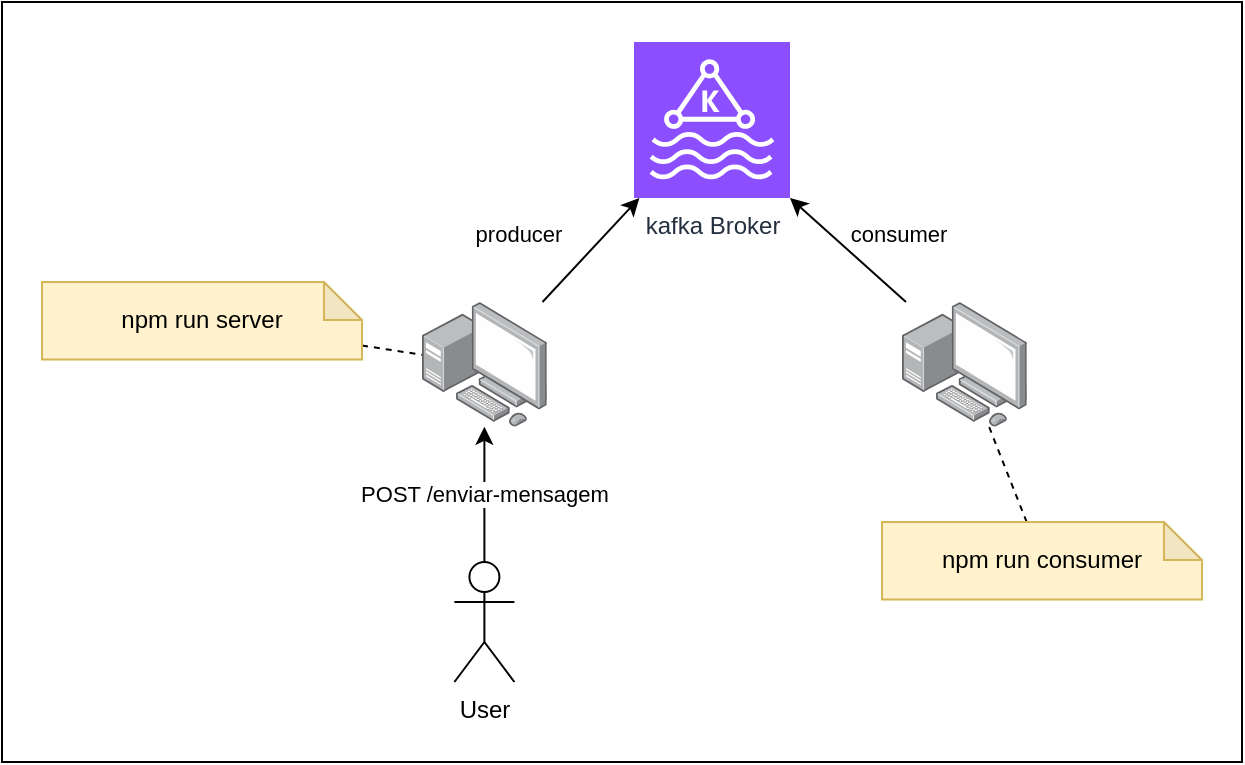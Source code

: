 <mxfile version="22.0.3" type="device">
  <diagram name="Page-1" id="67LjSn2wYaZvnsGKVz7s">
    <mxGraphModel dx="954" dy="674" grid="1" gridSize="10" guides="1" tooltips="1" connect="1" arrows="1" fold="1" page="1" pageScale="1" pageWidth="850" pageHeight="1100" math="0" shadow="0">
      <root>
        <mxCell id="0" />
        <mxCell id="1" parent="0" />
        <mxCell id="VIDezp8EO2Zv_-W7n208-1" value="" style="rounded=0;whiteSpace=wrap;html=1;" vertex="1" parent="1">
          <mxGeometry x="70" y="140" width="620" height="380" as="geometry" />
        </mxCell>
        <mxCell id="MdBOS8Fy-Uzz-wKaNLpx-3" value="POST /enviar-mensagem" style="rounded=0;orthogonalLoop=1;jettySize=auto;html=1;" parent="1" source="MdBOS8Fy-Uzz-wKaNLpx-1" target="MdBOS8Fy-Uzz-wKaNLpx-2" edge="1">
          <mxGeometry relative="1" as="geometry" />
        </mxCell>
        <mxCell id="MdBOS8Fy-Uzz-wKaNLpx-1" value="User" style="shape=umlActor;verticalLabelPosition=bottom;verticalAlign=top;html=1;outlineConnect=0;" parent="1" vertex="1">
          <mxGeometry x="296.2" y="420" width="30" height="60" as="geometry" />
        </mxCell>
        <mxCell id="MdBOS8Fy-Uzz-wKaNLpx-5" style="rounded=0;orthogonalLoop=1;jettySize=auto;html=1;" parent="1" source="MdBOS8Fy-Uzz-wKaNLpx-2" target="MdBOS8Fy-Uzz-wKaNLpx-4" edge="1">
          <mxGeometry relative="1" as="geometry" />
        </mxCell>
        <mxCell id="MdBOS8Fy-Uzz-wKaNLpx-6" value="producer" style="edgeLabel;html=1;align=center;verticalAlign=middle;resizable=0;points=[];" parent="MdBOS8Fy-Uzz-wKaNLpx-5" vertex="1" connectable="0">
          <mxGeometry x="-0.03" relative="1" as="geometry">
            <mxPoint x="-36" y="-9" as="offset" />
          </mxGeometry>
        </mxCell>
        <mxCell id="MdBOS8Fy-Uzz-wKaNLpx-2" value="" style="image;points=[];aspect=fixed;html=1;align=center;shadow=0;dashed=0;image=img/lib/allied_telesis/computer_and_terminals/Personal_Computer_with_Server.svg;" parent="1" vertex="1">
          <mxGeometry x="280" y="290" width="62.4" height="62.4" as="geometry" />
        </mxCell>
        <mxCell id="MdBOS8Fy-Uzz-wKaNLpx-4" value="kafka Broker" style="sketch=0;points=[[0,0,0],[0.25,0,0],[0.5,0,0],[0.75,0,0],[1,0,0],[0,1,0],[0.25,1,0],[0.5,1,0],[0.75,1,0],[1,1,0],[0,0.25,0],[0,0.5,0],[0,0.75,0],[1,0.25,0],[1,0.5,0],[1,0.75,0]];outlineConnect=0;fontColor=#232F3E;fillColor=#8C4FFF;strokeColor=#ffffff;dashed=0;verticalLabelPosition=bottom;verticalAlign=top;align=center;html=1;fontSize=12;fontStyle=0;aspect=fixed;shape=mxgraph.aws4.resourceIcon;resIcon=mxgraph.aws4.managed_streaming_for_kafka;" parent="1" vertex="1">
          <mxGeometry x="386" y="160" width="78" height="78" as="geometry" />
        </mxCell>
        <mxCell id="MdBOS8Fy-Uzz-wKaNLpx-7" value="" style="image;points=[];aspect=fixed;html=1;align=center;shadow=0;dashed=0;image=img/lib/allied_telesis/computer_and_terminals/Personal_Computer_with_Server.svg;" parent="1" vertex="1">
          <mxGeometry x="520" y="290" width="62.4" height="62.4" as="geometry" />
        </mxCell>
        <mxCell id="MdBOS8Fy-Uzz-wKaNLpx-8" style="rounded=0;orthogonalLoop=1;jettySize=auto;html=1;entryX=1;entryY=1;entryDx=0;entryDy=0;entryPerimeter=0;exitX=0.032;exitY=0;exitDx=0;exitDy=0;exitPerimeter=0;" parent="1" source="MdBOS8Fy-Uzz-wKaNLpx-7" target="MdBOS8Fy-Uzz-wKaNLpx-4" edge="1">
          <mxGeometry relative="1" as="geometry" />
        </mxCell>
        <mxCell id="MdBOS8Fy-Uzz-wKaNLpx-9" value="consumer" style="edgeLabel;html=1;align=center;verticalAlign=middle;resizable=0;points=[];" parent="MdBOS8Fy-Uzz-wKaNLpx-8" vertex="1" connectable="0">
          <mxGeometry x="-0.059" y="-3" relative="1" as="geometry">
            <mxPoint x="21" y="-8" as="offset" />
          </mxGeometry>
        </mxCell>
        <mxCell id="MdBOS8Fy-Uzz-wKaNLpx-12" style="rounded=0;orthogonalLoop=1;jettySize=auto;html=1;dashed=1;endArrow=none;endFill=0;" parent="1" source="MdBOS8Fy-Uzz-wKaNLpx-11" target="MdBOS8Fy-Uzz-wKaNLpx-7" edge="1">
          <mxGeometry relative="1" as="geometry" />
        </mxCell>
        <mxCell id="MdBOS8Fy-Uzz-wKaNLpx-11" value="npm run consumer" style="shape=note;whiteSpace=wrap;html=1;backgroundOutline=1;darkOpacity=0.05;size=19;fillColor=#fff2cc;strokeColor=#d6b656;" parent="1" vertex="1">
          <mxGeometry x="510" y="400" width="160" height="38.8" as="geometry" />
        </mxCell>
        <mxCell id="MdBOS8Fy-Uzz-wKaNLpx-14" style="rounded=0;orthogonalLoop=1;jettySize=auto;html=1;dashed=1;endArrow=none;endFill=0;" parent="1" source="MdBOS8Fy-Uzz-wKaNLpx-13" target="MdBOS8Fy-Uzz-wKaNLpx-2" edge="1">
          <mxGeometry relative="1" as="geometry" />
        </mxCell>
        <mxCell id="MdBOS8Fy-Uzz-wKaNLpx-13" value="npm run server" style="shape=note;whiteSpace=wrap;html=1;backgroundOutline=1;darkOpacity=0.05;size=19;fillColor=#fff2cc;strokeColor=#d6b656;" parent="1" vertex="1">
          <mxGeometry x="90" y="280" width="160" height="38.8" as="geometry" />
        </mxCell>
      </root>
    </mxGraphModel>
  </diagram>
</mxfile>
